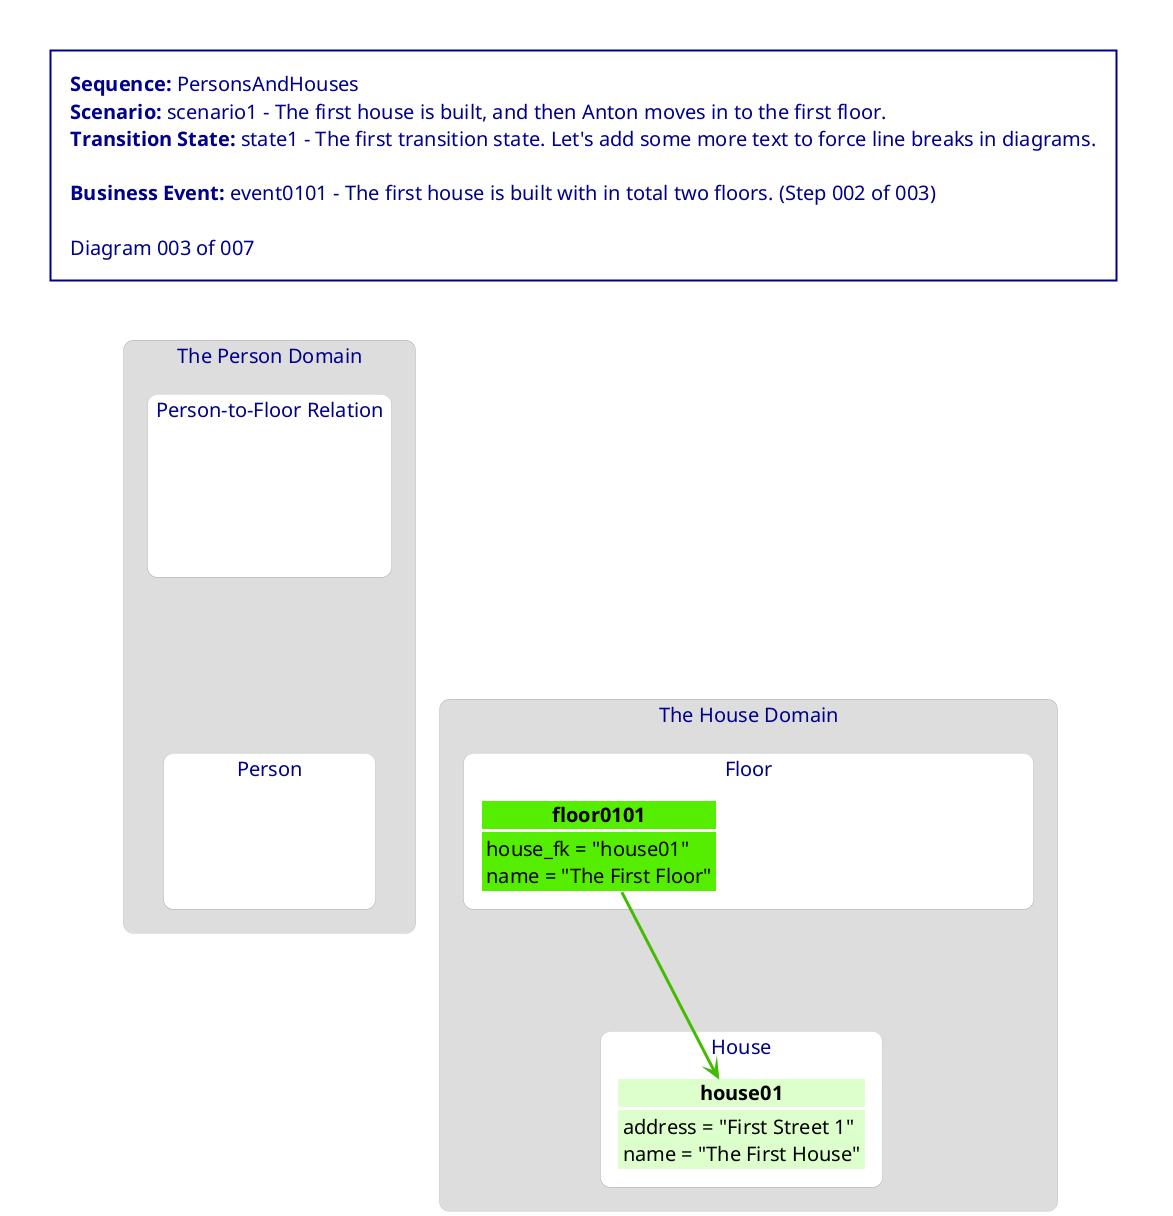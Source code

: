 @startuml PersonsAndHouses_scenario1_state1_003_event0101_002

<style>
    Shadowing false
    Rectangle {
        FontSize 18
        FontStyle bold
        HorizontalAlignment left
        LineThickness 0
        RoundCorner 20
    }
    Object {
        FontSize 20
        FontStyle normal
        HorizontalAlignment left
        LineColor white
        LineThickness 3
        RoundCorner 20
    }
    Arrow {
        LineThickness 3
    }
    Title {
        BackgroundColor white
        FontColor darkblue
        FontSize 20
        FontStyle normal
        HorizontalAlignment left
        LineColor darkblue
        LineThickness 2
        Margin 50
        Padding 20
    }
</style>

title \
<b>Sequence:</b> PersonsAndHouses\n\
<b>Scenario:</b> scenario1 - The first house is built, and then Anton moves in to the first floor.\n\
<b>Transition State:</b> state1 - The first transition state. Let's add some more text to force line breaks in diagrams.\n\n\
<b>Business Event:</b> event0101 - The first house is built with in total two floors. (Step 002 of 003)\n\n\
Diagram 003 of 007

rectangle "The House Domain" as housedomain #DDDDDD {
    rectangle "Floor" as housedomain_floorclass #white {
        object "<color:black><b>floor0101</b></color>" as housedomain_floorclass_floor0101 #55EE00 {
            <color:black>house_fk = "house01"</color>
            <color:black>name = "The First Floor"</color>
        }
        object "<color:white><b>floor0102</b></color>" as housedomain_floorclass_floor0102 #white {
            <color:white>house_fk = "house01"</color>
            <color:white>name = "The Second Floor"</color>
        }
    }
    rectangle "House" as housedomain_houseclass #white {
        object "<color:black><b>house01</b></color>" as housedomain_houseclass_house01 #DDFFCC {
            <color:black>address = "First Street 1"</color>
            <color:black>name = "The First House"</color>
        }
    }
}
rectangle "The Person Domain" as persondomain #DDDDDD {
    rectangle "Person-to-Floor Relation" as persondomain_p2fclass #white {
        object "<color:white><b>p2f01</b></color>" as persondomain_p2fclass_p2f01 #white {
            <color:white>floor_fk = "floor0101"</color>
            <color:white>person_fk = "anton"</color>
            <color:white>type = "tenant"</color>
        }
    }
    rectangle "Person" as persondomain_personclass #white {
        object "<color:white><b>anton</b></color>" as persondomain_personclass_anton #white {
            <color:white>age = "23"</color>
            <color:white>name = "Anton A"</color>
        }
    }
}

housedomain_floorclass_floor0101 ----> housedomain_houseclass_house01 #44BB00
housedomain_floorclass_floor0102 --[hidden]--> housedomain_houseclass_house01
persondomain_p2fclass_p2f01 --[hidden]--> housedomain_floorclass_floor0101
persondomain_p2fclass_p2f01 --[hidden]--> persondomain_personclass_anton

@enduml
